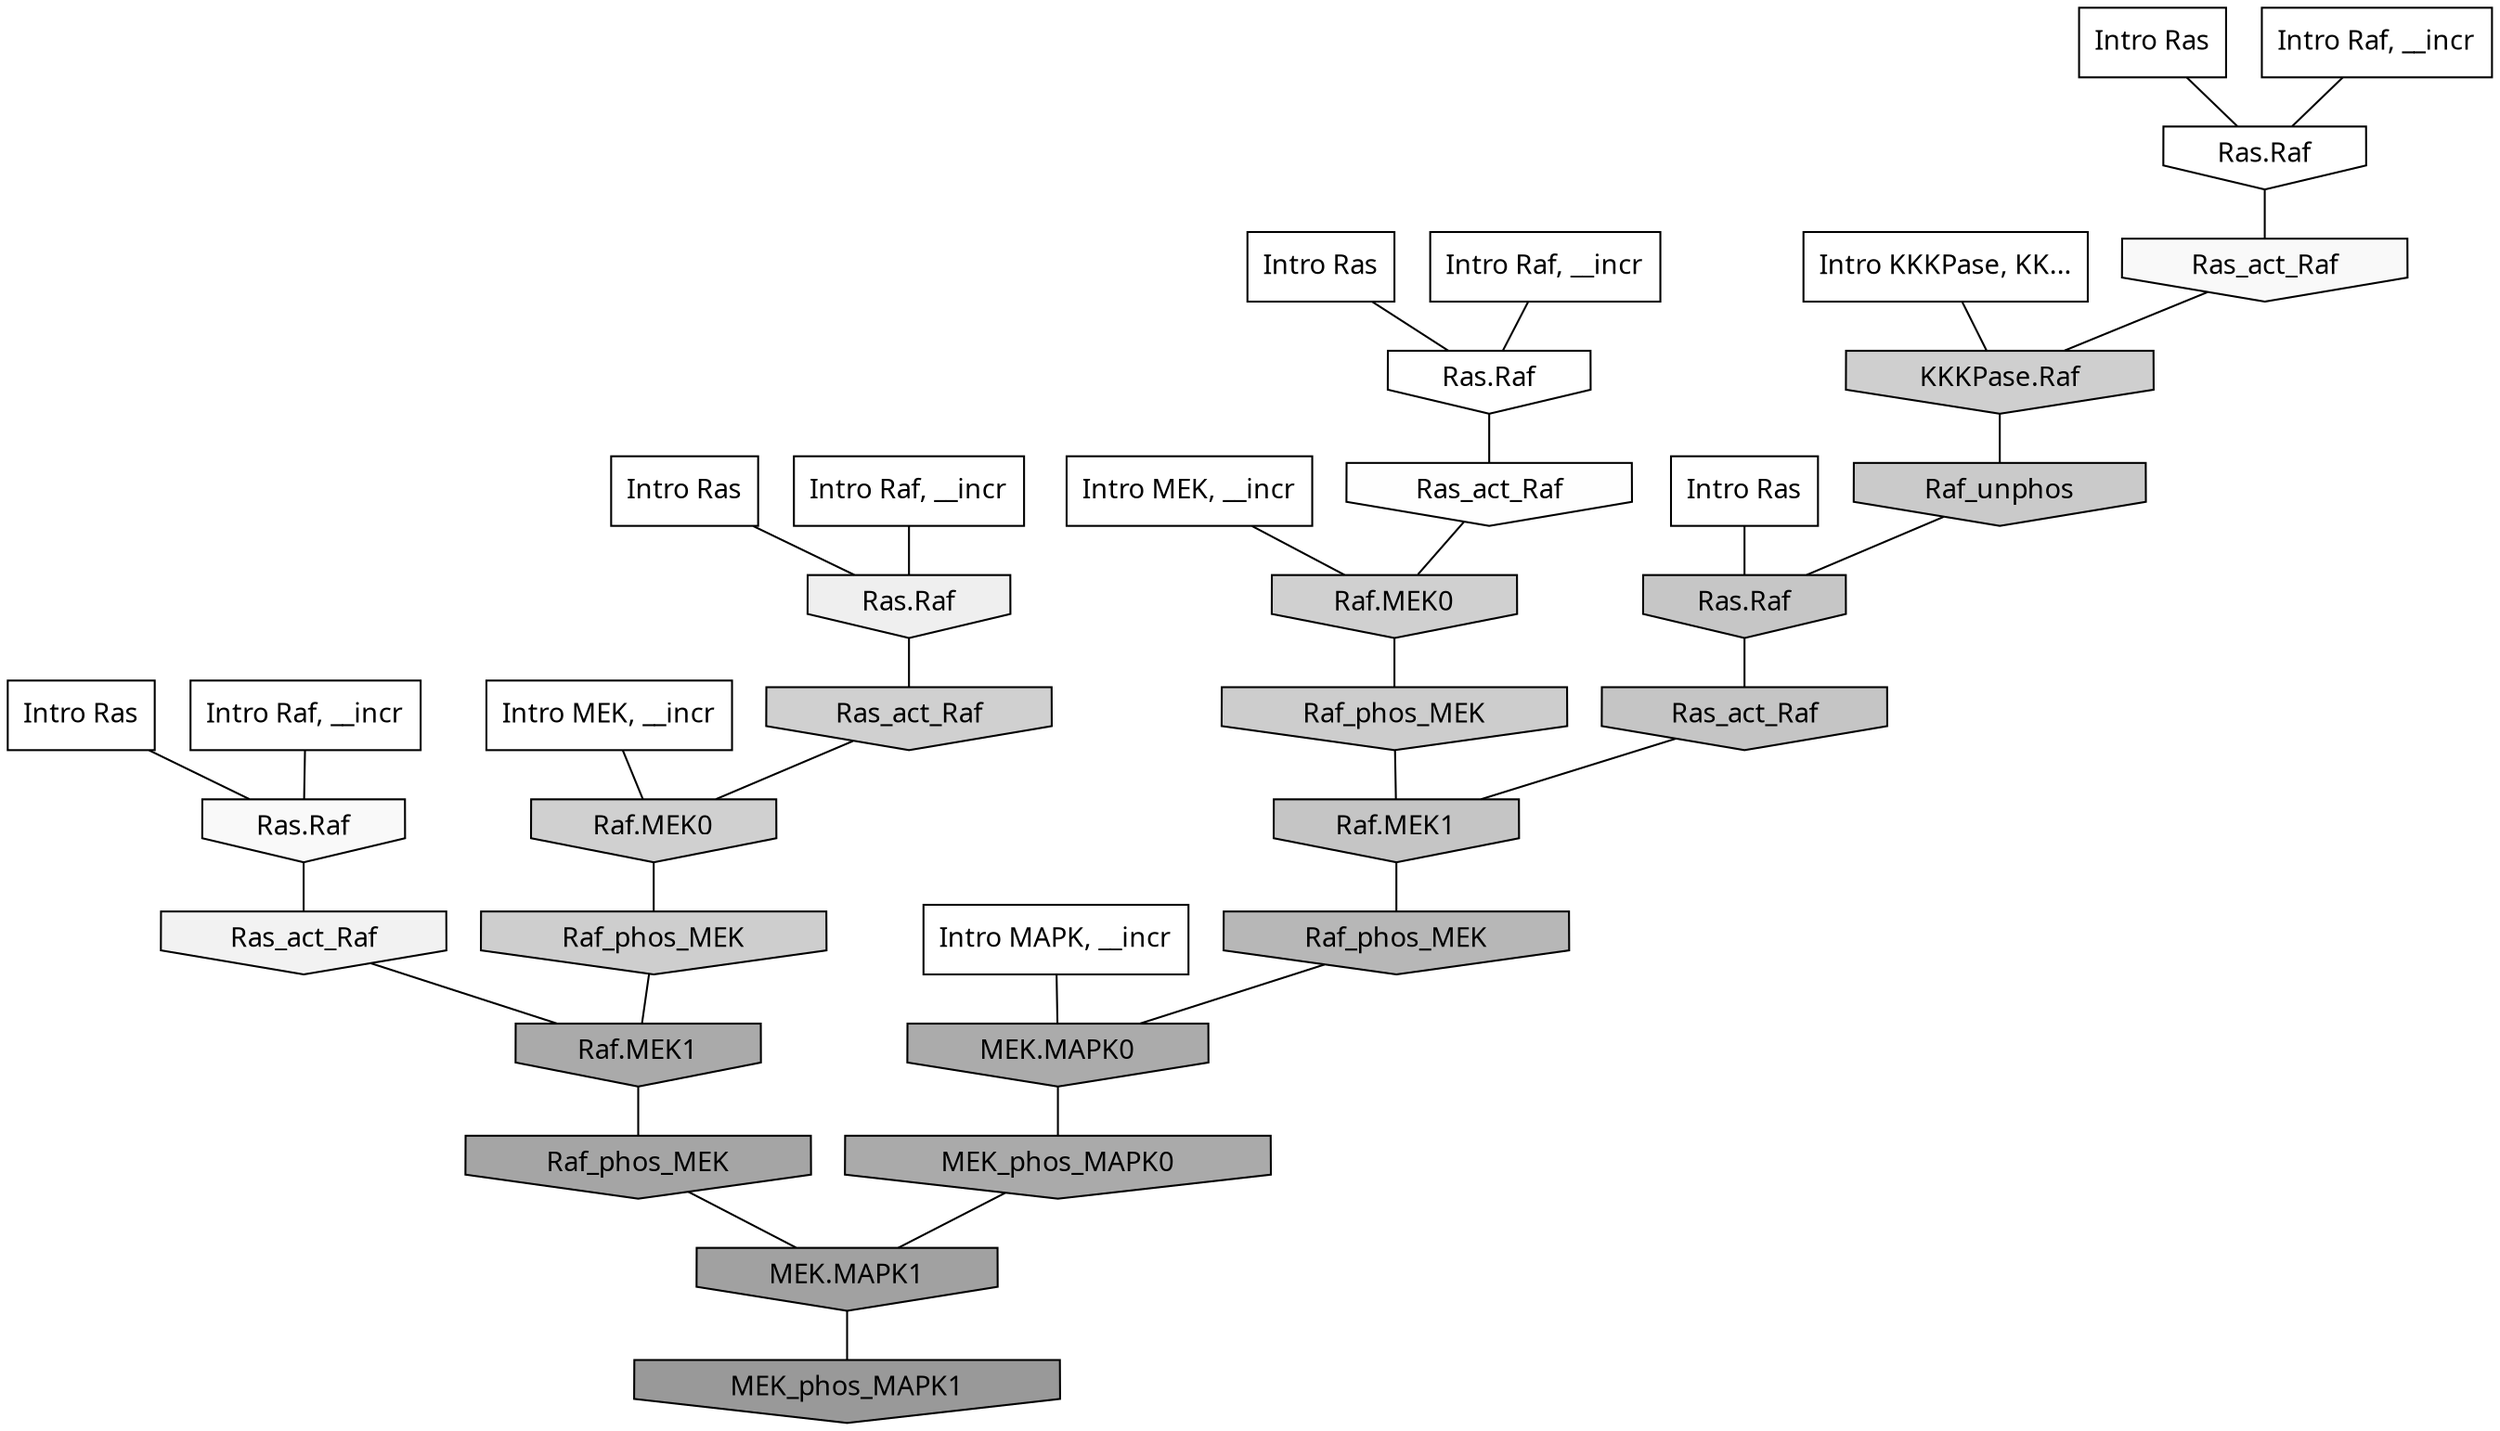 digraph G{
  rankdir="TB";
  ranksep=0.30;
  node [fontname="CMU Serif"];
  edge [fontname="CMU Serif"];
  
  13 [label="Intro Ras", shape=rectangle, style=filled, fillcolor="0.000 0.000 1.000"]
  
  35 [label="Intro Ras", shape=rectangle, style=filled, fillcolor="0.000 0.000 1.000"]
  
  41 [label="Intro Ras", shape=rectangle, style=filled, fillcolor="0.000 0.000 1.000"]
  
  49 [label="Intro Ras", shape=rectangle, style=filled, fillcolor="0.000 0.000 1.000"]
  
  62 [label="Intro Ras", shape=rectangle, style=filled, fillcolor="0.000 0.000 1.000"]
  
  644 [label="Intro Raf, __incr", shape=rectangle, style=filled, fillcolor="0.000 0.000 1.000"]
  
  751 [label="Intro Raf, __incr", shape=rectangle, style=filled, fillcolor="0.000 0.000 1.000"]
  
  824 [label="Intro Raf, __incr", shape=rectangle, style=filled, fillcolor="0.000 0.000 1.000"]
  
  938 [label="Intro Raf, __incr", shape=rectangle, style=filled, fillcolor="0.000 0.000 1.000"]
  
  1252 [label="Intro MEK, __incr", shape=rectangle, style=filled, fillcolor="0.000 0.000 1.000"]
  
  1270 [label="Intro MEK, __incr", shape=rectangle, style=filled, fillcolor="0.000 0.000 1.000"]
  
  3011 [label="Intro MAPK, __incr", shape=rectangle, style=filled, fillcolor="0.000 0.000 1.000"]
  
  3183 [label="Intro KKKPase, KK...", shape=rectangle, style=filled, fillcolor="0.000 0.000 1.000"]
  
  3267 [label="Ras.Raf", shape=invhouse, style=filled, fillcolor="0.000 0.000 1.000"]
  
  3301 [label="Ras.Raf", shape=invhouse, style=filled, fillcolor="0.000 0.000 1.000"]
  
  3336 [label="Ras_act_Raf", shape=invhouse, style=filled, fillcolor="0.000 0.000 0.996"]
  
  3470 [label="Ras.Raf", shape=invhouse, style=filled, fillcolor="0.000 0.000 0.975"]
  
  3472 [label="Ras_act_Raf", shape=invhouse, style=filled, fillcolor="0.000 0.000 0.974"]
  
  3685 [label="Ras_act_Raf", shape=invhouse, style=filled, fillcolor="0.000 0.000 0.946"]
  
  3847 [label="Ras.Raf", shape=invhouse, style=filled, fillcolor="0.000 0.000 0.934"]
  
  5742 [label="Raf.MEK0", shape=invhouse, style=filled, fillcolor="0.000 0.000 0.814"]
  
  5760 [label="Ras_act_Raf", shape=invhouse, style=filled, fillcolor="0.000 0.000 0.813"]
  
  5766 [label="Raf.MEK0", shape=invhouse, style=filled, fillcolor="0.000 0.000 0.813"]
  
  5812 [label="KKKPase.Raf", shape=invhouse, style=filled, fillcolor="0.000 0.000 0.811"]
  
  5874 [label="Raf_phos_MEK", shape=invhouse, style=filled, fillcolor="0.000 0.000 0.808"]
  
  5965 [label="Raf_phos_MEK", shape=invhouse, style=filled, fillcolor="0.000 0.000 0.804"]
  
  6199 [label="Raf_unphos", shape=invhouse, style=filled, fillcolor="0.000 0.000 0.790"]
  
  6567 [label="Ras.Raf", shape=invhouse, style=filled, fillcolor="0.000 0.000 0.775"]
  
  6675 [label="Ras_act_Raf", shape=invhouse, style=filled, fillcolor="0.000 0.000 0.771"]
  
  6678 [label="Raf.MEK1", shape=invhouse, style=filled, fillcolor="0.000 0.000 0.771"]
  
  8329 [label="Raf_phos_MEK", shape=invhouse, style=filled, fillcolor="0.000 0.000 0.717"]
  
  10146 [label="MEK.MAPK0", shape=invhouse, style=filled, fillcolor="0.000 0.000 0.670"]
  
  10283 [label="Raf.MEK1", shape=invhouse, style=filled, fillcolor="0.000 0.000 0.667"]
  
  10322 [label="MEK_phos_MAPK0", shape=invhouse, style=filled, fillcolor="0.000 0.000 0.666"]
  
  11264 [label="Raf_phos_MEK", shape=invhouse, style=filled, fillcolor="0.000 0.000 0.647"]
  
  12266 [label="MEK.MAPK1", shape=invhouse, style=filled, fillcolor="0.000 0.000 0.629"]
  
  14124 [label="MEK_phos_MAPK1", shape=invhouse, style=filled, fillcolor="0.000 0.000 0.600"]
  
  
  12266 -> 14124 [dir=none, color="0.000 0.000 0.000"] 
  11264 -> 12266 [dir=none, color="0.000 0.000 0.000"] 
  10322 -> 12266 [dir=none, color="0.000 0.000 0.000"] 
  10283 -> 11264 [dir=none, color="0.000 0.000 0.000"] 
  10146 -> 10322 [dir=none, color="0.000 0.000 0.000"] 
  8329 -> 10146 [dir=none, color="0.000 0.000 0.000"] 
  6678 -> 8329 [dir=none, color="0.000 0.000 0.000"] 
  6675 -> 6678 [dir=none, color="0.000 0.000 0.000"] 
  6567 -> 6675 [dir=none, color="0.000 0.000 0.000"] 
  6199 -> 6567 [dir=none, color="0.000 0.000 0.000"] 
  5965 -> 6678 [dir=none, color="0.000 0.000 0.000"] 
  5874 -> 10283 [dir=none, color="0.000 0.000 0.000"] 
  5812 -> 6199 [dir=none, color="0.000 0.000 0.000"] 
  5766 -> 5874 [dir=none, color="0.000 0.000 0.000"] 
  5760 -> 5766 [dir=none, color="0.000 0.000 0.000"] 
  5742 -> 5965 [dir=none, color="0.000 0.000 0.000"] 
  3847 -> 5760 [dir=none, color="0.000 0.000 0.000"] 
  3685 -> 10283 [dir=none, color="0.000 0.000 0.000"] 
  3472 -> 5812 [dir=none, color="0.000 0.000 0.000"] 
  3470 -> 3685 [dir=none, color="0.000 0.000 0.000"] 
  3336 -> 5742 [dir=none, color="0.000 0.000 0.000"] 
  3301 -> 3336 [dir=none, color="0.000 0.000 0.000"] 
  3267 -> 3472 [dir=none, color="0.000 0.000 0.000"] 
  3183 -> 5812 [dir=none, color="0.000 0.000 0.000"] 
  3011 -> 10146 [dir=none, color="0.000 0.000 0.000"] 
  1270 -> 5742 [dir=none, color="0.000 0.000 0.000"] 
  1252 -> 5766 [dir=none, color="0.000 0.000 0.000"] 
  938 -> 3267 [dir=none, color="0.000 0.000 0.000"] 
  824 -> 3301 [dir=none, color="0.000 0.000 0.000"] 
  751 -> 3847 [dir=none, color="0.000 0.000 0.000"] 
  644 -> 3470 [dir=none, color="0.000 0.000 0.000"] 
  62 -> 3847 [dir=none, color="0.000 0.000 0.000"] 
  49 -> 3267 [dir=none, color="0.000 0.000 0.000"] 
  41 -> 3301 [dir=none, color="0.000 0.000 0.000"] 
  35 -> 6567 [dir=none, color="0.000 0.000 0.000"] 
  13 -> 3470 [dir=none, color="0.000 0.000 0.000"] 
  
  }
